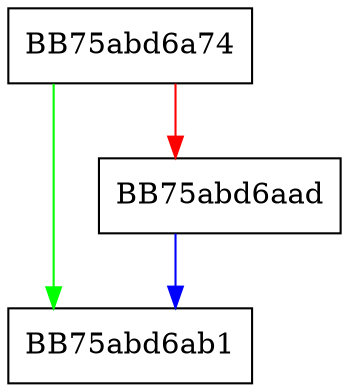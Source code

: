digraph find {
  node [shape="box"];
  graph [splines=ortho];
  BB75abd6a74 -> BB75abd6ab1 [color="green"];
  BB75abd6a74 -> BB75abd6aad [color="red"];
  BB75abd6aad -> BB75abd6ab1 [color="blue"];
}